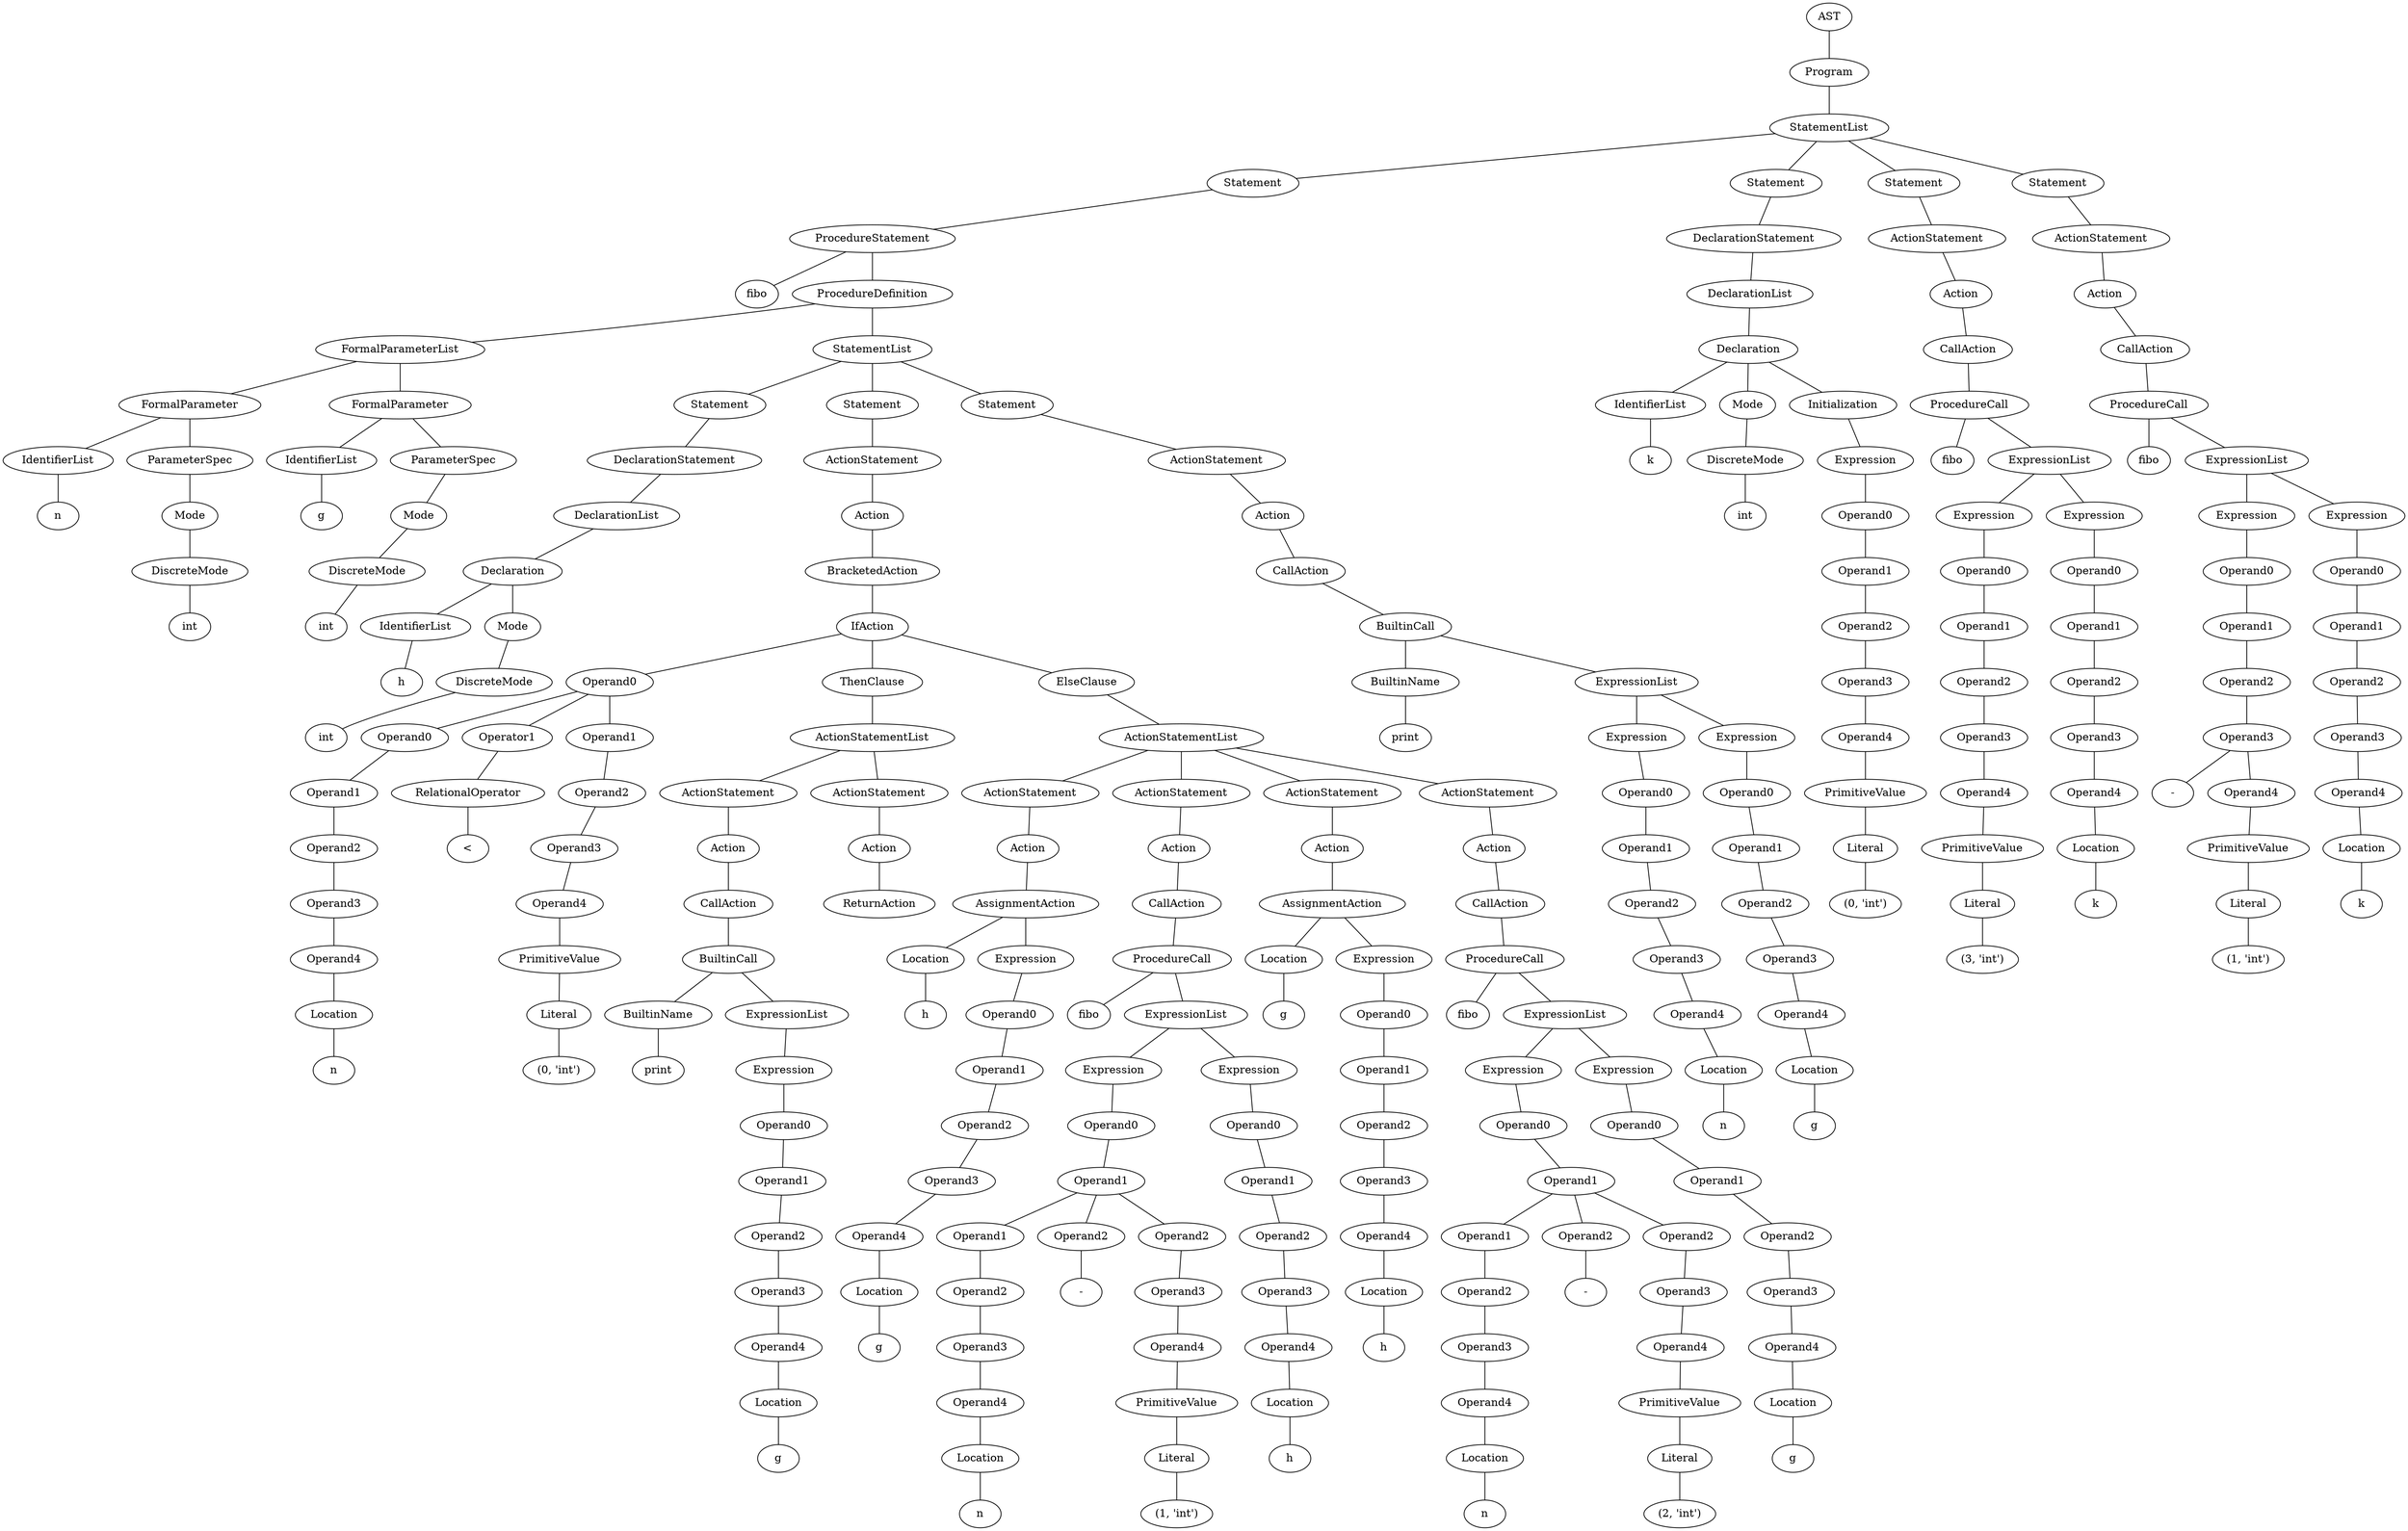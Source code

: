 graph G {
62532240 [label=AST];
62532128 [label=Program];
62532240 -- 62532128;
62532128 [label=Program];
62531344 [label=StatementList];
62532128 -- 62531344;
62531344 [label=StatementList];
58578872 [label=Statement];
62531344 -- 58578872;
58578872 [label=Statement];
61551224 [label=ProcedureStatement];
58578872 -- 61551224;
61551224 [label=ProcedureStatement];
13670288959029266360 [label=fibo];
61551224 -- 13670288959029266360;
62506992 [label=ProcedureDefinition];
61551224 -- 62506992;
62506992 [label=ProcedureDefinition];
61553184 [label=FormalParameterList];
62506992 -- 61553184;
61553184 [label=FormalParameterList];
61553072 [label=FormalParameter];
61553184 -- 61553072;
61553072 [label=FormalParameter];
61552680 [label=IdentifierList];
61553072 -- 61552680;
61552680 [label=IdentifierList];
13538092908358997926 [label=n];
61552680 -- 13538092908358997926;
61552960 [label=ParameterSpec];
61553072 -- 61552960;
61552960 [label=ParameterSpec];
61550720 [label=Mode];
61552960 -- 61550720;
61550720 [label=Mode];
60024144 [label=DiscreteMode];
61550720 -- 60024144;
60024144 [label=DiscreteMode];
11508056876643731535 [label=int];
60024144 -- 11508056876643731535;
61553688 [label=FormalParameter];
61553184 -- 61553688;
61553688 [label=FormalParameter];
61553296 [label=IdentifierList];
61553688 -- 61553296;
61553296 [label=IdentifierList];
11572848682490112440 [label=g];
61553296 -- 11572848682490112440;
61553520 [label=ParameterSpec];
61553688 -- 61553520;
61553520 [label=ParameterSpec];
61553352 [label=Mode];
61553520 -- 61553352;
61553352 [label=Mode];
61553128 [label=DiscreteMode];
61553352 -- 61553128;
61553128 [label=DiscreteMode];
12316589134003016534 [label=int];
61553128 -- 12316589134003016534;
62546272 [label=StatementList];
62506992 -- 62546272;
62546272 [label=StatementList];
61553968 [label=Statement];
62546272 -- 61553968;
61553968 [label=Statement];
61554640 [label=DeclarationStatement];
61553968 -- 61554640;
61554640 [label=DeclarationStatement];
61553240 [label=DeclarationList];
61554640 -- 61553240;
61553240 [label=DeclarationList];
61552792 [label=Declaration];
61553240 -- 61552792;
61552792 [label=Declaration];
61554024 [label=IdentifierList];
61552792 -- 61554024;
61554024 [label=IdentifierList];
12687707914865998392 [label=h];
61554024 -- 12687707914865998392;
61554080 [label=Mode];
61552792 -- 61554080;
61554080 [label=Mode];
61553744 [label=DiscreteMode];
61554080 -- 61553744;
61553744 [label=DiscreteMode];
11752474771035186413 [label=int];
61553744 -- 11752474771035186413;
61554528 [label=Statement];
62546272 -- 61554528;
61554528 [label=Statement];
62506880 [label=ActionStatement];
61554528 -- 62506880;
62506880 [label=ActionStatement];
62562432 [label=Action];
62506880 -- 62562432;
62562432 [label=Action];
61554472 [label=BracketedAction];
62562432 -- 61554472;
61554472 [label=BracketedAction];
62506824 [label=IfAction];
61554472 -- 62506824;
62506824 [label=IfAction];
61480912 [label=Operand0];
62506824 -- 61480912;
61480912 [label=Operand0];
61479568 [label=Operand0];
61480912 -- 61479568;
61479568 [label=Operand0];
61554248 [label=Operand1];
61479568 -- 61554248;
61554248 [label=Operand1];
61554304 [label=Operand2];
61554248 -- 61554304;
61554304 [label=Operand2];
61554584 [label=Operand3];
61554304 -- 61554584;
61554584 [label=Operand3];
61553016 [label=Operand4];
61554584 -- 61553016;
61553016 [label=Operand4];
61554416 [label=Location];
61553016 -- 61554416;
61554416 [label=Location];
11991184964360372631 [label=n];
61554416 -- 11991184964360372631;
61554360 [label=Operator1];
61480912 -- 61554360;
61554360 [label=Operator1];
61479512 [label=RelationalOperator];
61554360 -- 61479512;
61479512 [label=RelationalOperator];
9602314133914577142 [label="<"];
61479512 -- 9602314133914577142;
61477216 [label=Operand1];
61480912 -- 61477216;
61477216 [label=Operand1];
61477888 [label=Operand2];
61477216 -- 61477888;
61477888 [label=Operand2];
61478952 [label=Operand3];
61477888 -- 61478952;
61478952 [label=Operand3];
61479120 [label=Operand4];
61478952 -- 61479120;
61479120 [label=Operand4];
61479232 [label=PrimitiveValue];
61479120 -- 61479232;
61479232 [label=PrimitiveValue];
61479288 [label=Literal];
61479232 -- 61479288;
61479288 [label=Literal];
11861477764484654423 [label="(0, 'int')"];
61479288 -- 11861477764484654423;
62562376 [label=ThenClause];
62506824 -- 62562376;
62562376 [label=ThenClause];
62506936 [label=ActionStatementList];
62562376 -- 62506936;
62506936 [label=ActionStatementList];
62507160 [label=ActionStatement];
62506936 -- 62507160;
62507160 [label=ActionStatement];
62507272 [label=Action];
62507160 -- 62507272;
62507272 [label=Action];
62562488 [label=CallAction];
62507272 -- 62562488;
62562488 [label=CallAction];
62507384 [label=BuiltinCall];
62562488 -- 62507384;
62507384 [label=BuiltinCall];
61479456 [label=BuiltinName];
62507384 -- 61479456;
61479456 [label=BuiltinName];
11979990920545295673 [label=print];
61479456 -- 11979990920545295673;
62507440 [label=ExpressionList];
62507384 -- 62507440;
62507440 [label=ExpressionList];
62507496 [label=Expression];
62507440 -- 62507496;
62507496 [label=Expression];
62507552 [label=Operand0];
62507496 -- 62507552;
62507552 [label=Operand0];
62507608 [label=Operand1];
62507552 -- 62507608;
62507608 [label=Operand1];
62507664 [label=Operand2];
62507608 -- 62507664;
62507664 [label=Operand2];
61479176 [label=Operand3];
62507664 -- 61479176;
61479176 [label=Operand3];
62507776 [label=Operand4];
61479176 -- 62507776;
62507776 [label=Operand4];
62564616 [label=Location];
62507776 -- 62564616;
62564616 [label=Location];
12012859442458841686 [label=g];
62564616 -- 12012859442458841686;
62507216 [label=ActionStatement];
62506936 -- 62507216;
62507216 [label=ActionStatement];
62507104 [label=Action];
62507216 -- 62507104;
62507104 [label=Action];
62507328 [label=ReturnAction];
62507104 -- 62507328;
62507328 [label=ReturnAction];
62548792 [label=ElseClause];
62506824 -- 62548792;
62548792 [label=ElseClause];
62548736 [label=ActionStatementList];
62548792 -- 62548736;
62548736 [label=ActionStatementList];
62506208 [label=ActionStatement];
62548736 -- 62506208;
62506208 [label=ActionStatement];
62507048 [label=Action];
62506208 -- 62507048;
62507048 [label=Action];
62506320 [label=AssignmentAction];
62507048 -- 62506320;
62506320 [label=AssignmentAction];
61479064 [label=Location];
62506320 -- 61479064;
61479064 [label=Location];
12499461310921310526 [label=h];
61479064 -- 12499461310921310526;
62506376 [label=Expression];
62506320 -- 62506376;
62506376 [label=Expression];
62506432 [label=Operand0];
62506376 -- 62506432;
62506432 [label=Operand0];
62506544 [label=Operand1];
62506432 -- 62506544;
62506544 [label=Operand1];
62506600 [label=Operand2];
62506544 -- 62506600;
62506600 [label=Operand2];
61479008 [label=Operand3];
62506600 -- 61479008;
61479008 [label=Operand3];
62506768 [label=Operand4];
61479008 -- 62506768;
62506768 [label=Operand4];
62506712 [label=Location];
62506768 -- 62506712;
62506712 [label=Location];
10190880145162688584 [label=g];
62506712 -- 10190880145162688584;
62505088 [label=ActionStatement];
62548736 -- 62505088;
62505088 [label=ActionStatement];
62505424 [label=Action];
62505088 -- 62505424;
62505424 [label=Action];
62506264 [label=CallAction];
62505424 -- 62506264;
62506264 [label=CallAction];
62505200 [label=ProcedureCall];
62506264 -- 62505200;
62505200 [label=ProcedureCall];
12925955222894999073 [label=fibo];
62505200 -- 12925955222894999073;
62549632 [label=ExpressionList];
62505200 -- 62549632;
62549632 [label=ExpressionList];
62505144 [label=Expression];
62549632 -- 62505144;
62505144 [label=Expression];
62505648 [label=Operand0];
62505144 -- 62505648;
62505648 [label=Operand0];
62505256 [label=Operand1];
62505648 -- 62505256;
62505256 [label=Operand1];
62505760 [label=Operand1];
62505256 -- 62505760;
62505760 [label=Operand1];
62505816 [label=Operand2];
62505760 -- 62505816;
62505816 [label=Operand2];
62506656 [label=Operand3];
62505816 -- 62506656;
62506656 [label=Operand3];
62505928 [label=Operand4];
62506656 -- 62505928;
62505928 [label=Operand4];
62507720 [label=Location];
62505928 -- 62507720;
62507720 [label=Location];
12859379035559206327 [label=n];
62507720 -- 12859379035559206327;
62505704 [label=Operand2];
62505256 -- 62505704;
62505704 [label=Operand2];
10779897027891153001 [label="-"];
62505704 -- 10779897027891153001;
62505312 [label=Operand2];
62505256 -- 62505312;
62505312 [label=Operand2];
62505368 [label=Operand3];
62505312 -- 62505368;
62505368 [label=Operand3];
62505480 [label=Operand4];
62505368 -- 62505480;
62505480 [label=Operand4];
62505536 [label=PrimitiveValue];
62505480 -- 62505536;
62505536 [label=PrimitiveValue];
62505872 [label=Literal];
62505536 -- 62505872;
62505872 [label=Literal];
10487051126105547903 [label="(1, 'int')"];
62505872 -- 10487051126105547903;
62549688 [label=Expression];
62549632 -- 62549688;
62549688 [label=Expression];
62549744 [label=Operand0];
62549688 -- 62549744;
62549744 [label=Operand0];
62549800 [label=Operand1];
62549744 -- 62549800;
62549800 [label=Operand1];
62549856 [label=Operand2];
62549800 -- 62549856;
62549856 [label=Operand2];
62505032 [label=Operand3];
62549856 -- 62505032;
62505032 [label=Operand3];
62549968 [label=Operand4];
62505032 -- 62549968;
62549968 [label=Operand4];
62505592 [label=Location];
62549968 -- 62505592;
62505592 [label=Location];
10292501128835009654 [label=h];
62505592 -- 10292501128835009654;
62548960 [label=ActionStatement];
62548736 -- 62548960;
62548960 [label=ActionStatement];
62549408 [label=Action];
62548960 -- 62549408;
62549408 [label=Action];
62549072 [label=AssignmentAction];
62549408 -- 62549072;
62549072 [label=AssignmentAction];
62506040 [label=Location];
62549072 -- 62506040;
62506040 [label=Location];
11327097950592143016 [label=g];
62506040 -- 11327097950592143016;
62549128 [label=Expression];
62549072 -- 62549128;
62549128 [label=Expression];
62549184 [label=Operand0];
62549128 -- 62549184;
62549184 [label=Operand0];
62549240 [label=Operand1];
62549184 -- 62549240;
62549240 [label=Operand1];
62549296 [label=Operand2];
62549240 -- 62549296;
62549296 [label=Operand2];
62506152 [label=Operand3];
62549296 -- 62506152;
62506152 [label=Operand3];
62549464 [label=Operand4];
62506152 -- 62549464;
62549464 [label=Operand4];
62549912 [label=Location];
62549464 -- 62549912;
62549912 [label=Location];
12285978058801074564 [label=h];
62549912 -- 12285978058801074564;
62547952 [label=ActionStatement];
62548736 -- 62547952;
62547952 [label=ActionStatement];
62547336 [label=Action];
62547952 -- 62547336;
62547336 [label=Action];
62549016 [label=CallAction];
62547336 -- 62549016;
62549016 [label=CallAction];
62548064 [label=ProcedureCall];
62549016 -- 62548064;
62548064 [label=ProcedureCall];
12239348304318339452 [label=fibo];
62548064 -- 12239348304318339452;
62547504 [label=ExpressionList];
62548064 -- 62547504;
62547504 [label=ExpressionList];
62548008 [label=Expression];
62547504 -- 62548008;
62548008 [label=Expression];
62548512 [label=Operand0];
62548008 -- 62548512;
62548512 [label=Operand0];
62548120 [label=Operand1];
62548512 -- 62548120;
62548120 [label=Operand1];
62549576 [label=Operand1];
62548120 -- 62549576;
62549576 [label=Operand1];
62549520 [label=Operand2];
62549576 -- 62549520;
62549520 [label=Operand2];
62549352 [label=Operand3];
62549520 -- 62549352;
62549352 [label=Operand3];
62548680 [label=Operand4];
62549352 -- 62548680;
62548680 [label=Operand4];
62505984 [label=Location];
62548680 -- 62505984;
62505984 [label=Location];
12297712253413071370 [label=n];
62505984 -- 12297712253413071370;
62548568 [label=Operand2];
62548120 -- 62548568;
62548568 [label=Operand2];
10886628580033293737 [label="-"];
62548568 -- 10886628580033293737;
62548176 [label=Operand2];
62548120 -- 62548176;
62548176 [label=Operand2];
62548232 [label=Operand3];
62548176 -- 62548232;
62548232 [label=Operand3];
62548344 [label=Operand4];
62548232 -- 62548344;
62548344 [label=Operand4];
62548400 [label=PrimitiveValue];
62548344 -- 62548400;
62548400 [label=PrimitiveValue];
62548624 [label=Literal];
62548400 -- 62548624;
62548624 [label=Literal];
10848711770177171018 [label="(2, 'int')"];
62548624 -- 10848711770177171018;
62547560 [label=Expression];
62547504 -- 62547560;
62547560 [label=Expression];
62547616 [label=Operand0];
62547560 -- 62547616;
62547616 [label=Operand0];
62547672 [label=Operand1];
62547616 -- 62547672;
62547672 [label=Operand1];
62547728 [label=Operand2];
62547672 -- 62547728;
62547728 [label=Operand2];
62547896 [label=Operand3];
62547728 -- 62547896;
62547896 [label=Operand3];
62547840 [label=Operand4];
62547896 -- 62547840;
62547840 [label=Operand4];
62548456 [label=Location];
62547840 -- 62548456;
62548456 [label=Location];
13220453501656593948 [label=g];
62548456 -- 13220453501656593948;
62547784 [label=Statement];
62546272 -- 62547784;
62547784 [label=Statement];
62546944 [label=ActionStatement];
62547784 -- 62546944;
62546944 [label=ActionStatement];
62546216 [label=Action];
62546944 -- 62546216;
62546216 [label=Action];
62547448 [label=CallAction];
62546216 -- 62547448;
62547448 [label=CallAction];
62546832 [label=BuiltinCall];
62547448 -- 62546832;
62546832 [label=BuiltinCall];
61553912 [label=BuiltinName];
62546832 -- 61553912;
61553912 [label=BuiltinName];
10683430309969103470 [label=print];
61553912 -- 10683430309969103470;
62546384 [label=ExpressionList];
62546832 -- 62546384;
62546384 [label=ExpressionList];
62547000 [label=Expression];
62546384 -- 62547000;
62547000 [label=Expression];
62547056 [label=Operand0];
62547000 -- 62547056;
62547056 [label=Operand0];
62547112 [label=Operand1];
62547056 -- 62547112;
62547112 [label=Operand1];
62547168 [label=Operand2];
62547112 -- 62547168;
62547168 [label=Operand2];
61553856 [label=Operand3];
62547168 -- 61553856;
61553856 [label=Operand3];
62547392 [label=Operand4];
61553856 -- 62547392;
62547392 [label=Operand4];
62548288 [label=Location];
62547392 -- 62548288;
62548288 [label=Location];
13751391651000088649 [label=n];
62548288 -- 13751391651000088649;
62546440 [label=Expression];
62546384 -- 62546440;
62546440 [label=Expression];
62546496 [label=Operand0];
62546440 -- 62546496;
62546496 [label=Operand0];
62546552 [label=Operand1];
62546496 -- 62546552;
62546552 [label=Operand1];
62546608 [label=Operand2];
62546552 -- 62546608;
62546608 [label=Operand2];
62546776 [label=Operand3];
62546608 -- 62546776;
62546776 [label=Operand3];
62546720 [label=Operand4];
62546776 -- 62546720;
62546720 [label=Operand4];
62546888 [label=Location];
62546720 -- 62546888;
62546888 [label=Location];
12362605101727049075 [label=g];
62546888 -- 12362605101727049075;
62545992 [label=Statement];
62531344 -- 62545992;
62545992 [label=Statement];
62533416 [label=DeclarationStatement];
62545992 -- 62533416;
62533416 [label=DeclarationStatement];
61552736 [label=DeclarationList];
62533416 -- 61552736;
61552736 [label=DeclarationList];
62546328 [label=Declaration];
61552736 -- 62546328;
62546328 [label=Declaration];
61553800 [label=IdentifierList];
62546328 -- 61553800;
61553800 [label=IdentifierList];
12110978744815809212 [label=k];
61553800 -- 12110978744815809212;
61553632 [label=Mode];
62546328 -- 61553632;
61553632 [label=Mode];
61553576 [label=DiscreteMode];
61553632 -- 61553576;
61553576 [label=DiscreteMode];
12968651260320557385 [label=int];
61553576 -- 12968651260320557385;
62533584 [label=Initialization];
62546328 -- 62533584;
62533584 [label=Initialization];
62652880 [label=Expression];
62533584 -- 62652880;
62652880 [label=Expression];
62616184 [label=Operand0];
62652880 -- 62616184;
62616184 [label=Operand0];
62617640 [label=Operand1];
62616184 -- 62617640;
62617640 [label=Operand1];
62533928 [label=Operand2];
62617640 -- 62533928;
62533928 [label=Operand2];
62534600 [label=Operand3];
62533928 -- 62534600;
62534600 [label=Operand3];
62547224 [label=Operand4];
62534600 -- 62547224;
62547224 [label=Operand4];
62546664 [label=PrimitiveValue];
62547224 -- 62546664;
62546664 [label=PrimitiveValue];
62546048 [label=Literal];
62546664 -- 62546048;
62546048 [label=Literal];
13510517364719714033 [label="(0, 'int')"];
62546048 -- 13510517364719714033;
62533528 [label=Statement];
62531344 -- 62533528;
62533528 [label=Statement];
62532912 [label=ActionStatement];
62533528 -- 62532912;
62532912 [label=ActionStatement];
62532184 [label=Action];
62532912 -- 62532184;
62532184 [label=Action];
62533360 [label=CallAction];
62532184 -- 62533360;
62533360 [label=CallAction];
62532800 [label=ProcedureCall];
62533360 -- 62532800;
62532800 [label=ProcedureCall];
9786233834820729734 [label=fibo];
62532800 -- 9786233834820729734;
62532352 [label=ExpressionList];
62532800 -- 62532352;
62532352 [label=ExpressionList];
62532968 [label=Expression];
62532352 -- 62532968;
62532968 [label=Expression];
62533024 [label=Operand0];
62532968 -- 62533024;
62533024 [label=Operand0];
62533136 [label=Operand1];
62533024 -- 62533136;
62533136 [label=Operand1];
62533304 [label=Operand2];
62533136 -- 62533304;
62533304 [label=Operand2];
61552624 [label=Operand3];
62533304 -- 61552624;
61552624 [label=Operand3];
62537568 [label=Operand4];
61552624 -- 62537568;
62537568 [label=Operand4];
62533248 [label=PrimitiveValue];
62537568 -- 62533248;
62533248 [label=PrimitiveValue];
51862664 [label=Literal];
62533248 -- 51862664;
51862664 [label=Literal];
11442269665101722590 [label="(3, 'int')"];
51862664 -- 11442269665101722590;
62532408 [label=Expression];
62532352 -- 62532408;
62532408 [label=Expression];
62532464 [label=Operand0];
62532408 -- 62532464;
62532464 [label=Operand0];
62532520 [label=Operand1];
62532464 -- 62532520;
62532520 [label=Operand1];
62532576 [label=Operand2];
62532520 -- 62532576;
62532576 [label=Operand2];
62532744 [label=Operand3];
62532576 -- 62532744;
62532744 [label=Operand3];
62532688 [label=Operand4];
62532744 -- 62532688;
62532688 [label=Operand4];
62532856 [label=Location];
62532688 -- 62532856;
62532856 [label=Location];
12232719263041823269 [label=k];
62532856 -- 12232719263041823269;
62532016 [label=Statement];
62531344 -- 62532016;
62532016 [label=Statement];
62531680 [label=ActionStatement];
62532016 -- 62531680;
62531680 [label=ActionStatement];
62530896 [label=Action];
62531680 -- 62530896;
62530896 [label=Action];
62533192 [label=CallAction];
62530896 -- 62533192;
62533192 [label=CallAction];
62531568 [label=ProcedureCall];
62533192 -- 62531568;
62531568 [label=ProcedureCall];
12551695325737937357 [label=fibo];
62531568 -- 12551695325737937357;
62531064 [label=ExpressionList];
62531568 -- 62531064;
62531064 [label=ExpressionList];
62532296 [label=Expression];
62531064 -- 62532296;
62532296 [label=Expression];
62531736 [label=Operand0];
62532296 -- 62531736;
62531736 [label=Operand0];
62531792 [label=Operand1];
62531736 -- 62531792;
62531792 [label=Operand1];
62531960 [label=Operand2];
62531792 -- 62531960;
62531960 [label=Operand2];
62546160 [label=Operand3];
62531960 -- 62546160;
62546160 [label=Operand3];
13174977701164457834 [label="-"];
62546160 -- 13174977701164457834;
62532072 [label=Operand4];
62546160 -- 62532072;
62532072 [label=Operand4];
62531904 [label=PrimitiveValue];
62532072 -- 62531904;
62531904 [label=PrimitiveValue];
62537624 [label=Literal];
62531904 -- 62537624;
62537624 [label=Literal];
12527859954226455799 [label="(1, 'int')"];
62537624 -- 12527859954226455799;
62531120 [label=Expression];
62531064 -- 62531120;
62531120 [label=Expression];
62531176 [label=Operand0];
62531120 -- 62531176;
62531176 [label=Operand0];
62531232 [label=Operand1];
62531176 -- 62531232;
62531232 [label=Operand1];
62531288 [label=Operand2];
62531232 -- 62531288;
62531288 [label=Operand2];
62531456 [label=Operand3];
62531288 -- 62531456;
62531456 [label=Operand3];
62531400 [label=Operand4];
62531456 -- 62531400;
62531400 [label=Operand4];
62531624 [label=Location];
62531400 -- 62531624;
62531624 [label=Location];
13638772566972280389 [label=k];
62531624 -- 13638772566972280389;
}

